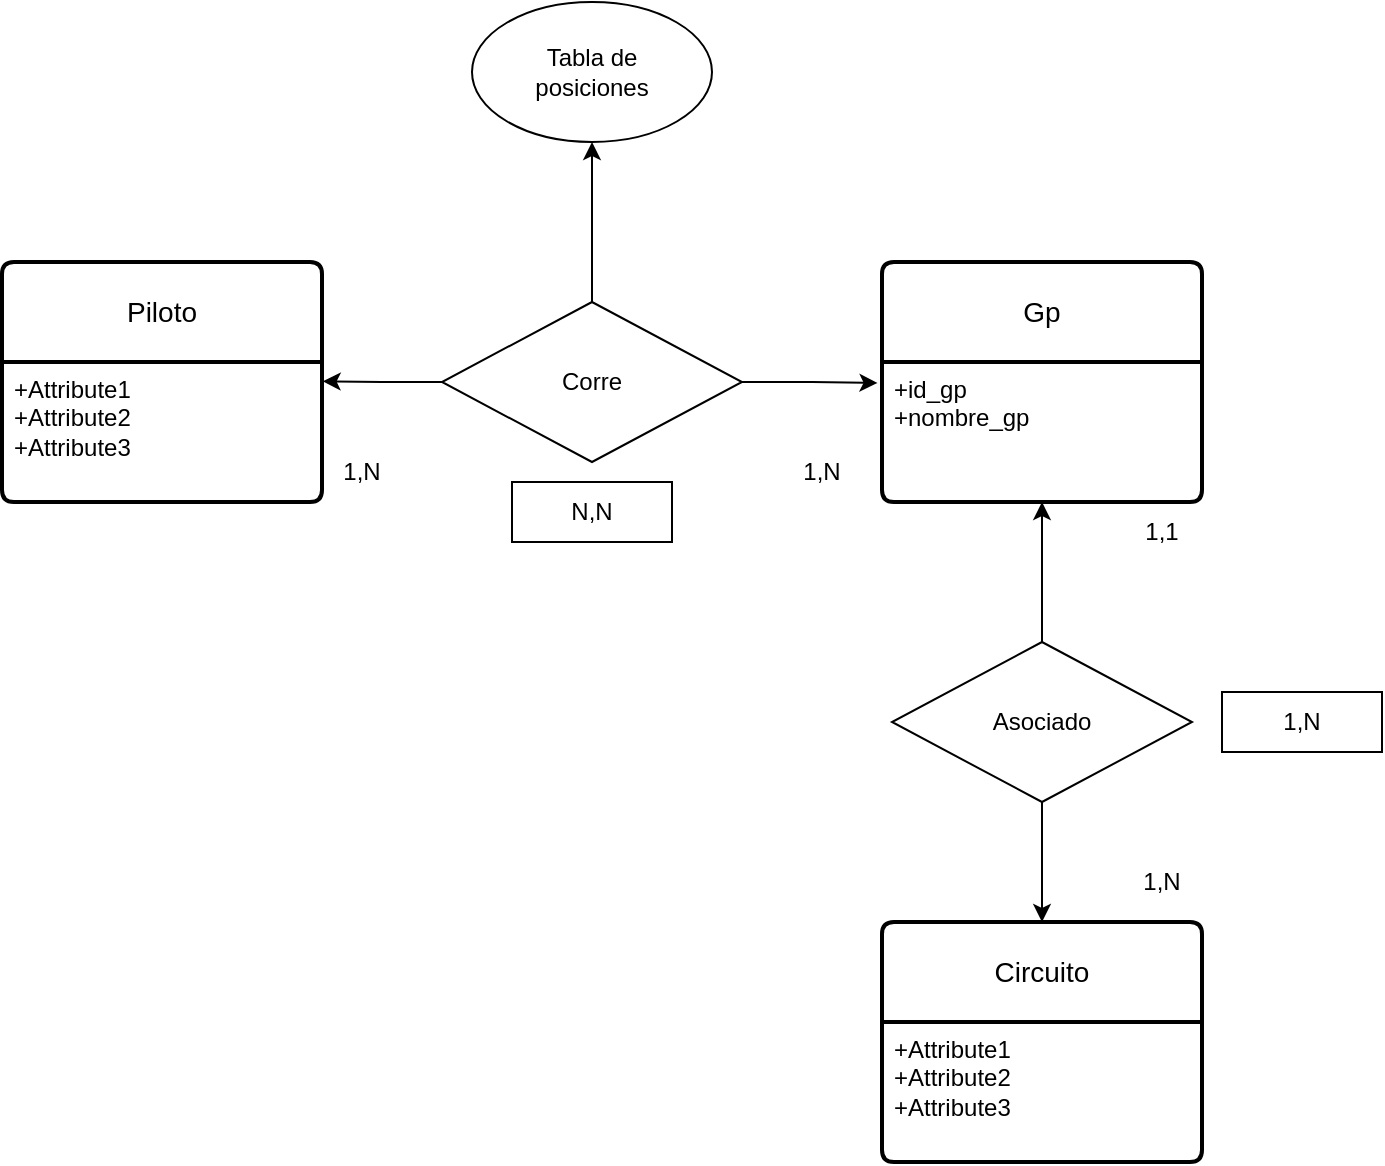 <mxfile version="21.0.6" type="github">
  <diagram id="R2lEEEUBdFMjLlhIrx00" name="Page-1">
    <mxGraphModel dx="712" dy="794" grid="1" gridSize="10" guides="1" tooltips="1" connect="1" arrows="1" fold="1" page="1" pageScale="1" pageWidth="850" pageHeight="1100" math="0" shadow="0" extFonts="Permanent Marker^https://fonts.googleapis.com/css?family=Permanent+Marker">
      <root>
        <mxCell id="0" />
        <mxCell id="1" parent="0" />
        <mxCell id="6QHOeeAbf4T5w57afwtd-38" value="Piloto" style="swimlane;childLayout=stackLayout;horizontal=1;startSize=50;horizontalStack=0;rounded=1;fontSize=14;fontStyle=0;strokeWidth=2;resizeParent=0;resizeLast=1;shadow=0;dashed=0;align=center;arcSize=4;whiteSpace=wrap;html=1;" vertex="1" parent="1">
          <mxGeometry x="110" y="240" width="160" height="120" as="geometry" />
        </mxCell>
        <mxCell id="6QHOeeAbf4T5w57afwtd-39" value="+Attribute1&#xa;+Attribute2&#xa;+Attribute3" style="align=left;strokeColor=none;fillColor=none;spacingLeft=4;fontSize=12;verticalAlign=top;resizable=0;rotatable=0;part=1;html=1;" vertex="1" parent="6QHOeeAbf4T5w57afwtd-38">
          <mxGeometry y="50" width="160" height="70" as="geometry" />
        </mxCell>
        <mxCell id="6QHOeeAbf4T5w57afwtd-40" value="Gp" style="swimlane;childLayout=stackLayout;horizontal=1;startSize=50;horizontalStack=0;rounded=1;fontSize=14;fontStyle=0;strokeWidth=2;resizeParent=0;resizeLast=1;shadow=0;dashed=0;align=center;arcSize=4;whiteSpace=wrap;html=1;" vertex="1" parent="1">
          <mxGeometry x="550" y="240" width="160" height="120" as="geometry" />
        </mxCell>
        <mxCell id="6QHOeeAbf4T5w57afwtd-41" value="+id_gp&lt;br&gt;+nombre_gp" style="align=left;strokeColor=none;fillColor=none;spacingLeft=4;fontSize=12;verticalAlign=top;resizable=0;rotatable=0;part=1;html=1;" vertex="1" parent="6QHOeeAbf4T5w57afwtd-40">
          <mxGeometry y="50" width="160" height="70" as="geometry" />
        </mxCell>
        <mxCell id="6QHOeeAbf4T5w57afwtd-42" value="1,N" style="text;html=1;strokeColor=none;fillColor=none;align=center;verticalAlign=middle;whiteSpace=wrap;rounded=0;" vertex="1" parent="1">
          <mxGeometry x="490" y="330" width="60" height="30" as="geometry" />
        </mxCell>
        <mxCell id="6QHOeeAbf4T5w57afwtd-43" value="1,N" style="text;html=1;strokeColor=none;fillColor=none;align=center;verticalAlign=middle;whiteSpace=wrap;rounded=0;" vertex="1" parent="1">
          <mxGeometry x="260" y="330" width="60" height="30" as="geometry" />
        </mxCell>
        <mxCell id="6QHOeeAbf4T5w57afwtd-48" style="edgeStyle=orthogonalEdgeStyle;rounded=0;orthogonalLoop=1;jettySize=auto;html=1;exitX=0;exitY=0.5;exitDx=0;exitDy=0;entryX=1.002;entryY=0.138;entryDx=0;entryDy=0;entryPerimeter=0;" edge="1" parent="1" source="6QHOeeAbf4T5w57afwtd-45" target="6QHOeeAbf4T5w57afwtd-39">
          <mxGeometry relative="1" as="geometry" />
        </mxCell>
        <mxCell id="6QHOeeAbf4T5w57afwtd-49" style="edgeStyle=orthogonalEdgeStyle;rounded=0;orthogonalLoop=1;jettySize=auto;html=1;exitX=1;exitY=0.5;exitDx=0;exitDy=0;entryX=-0.014;entryY=0.15;entryDx=0;entryDy=0;entryPerimeter=0;" edge="1" parent="1" source="6QHOeeAbf4T5w57afwtd-45" target="6QHOeeAbf4T5w57afwtd-41">
          <mxGeometry relative="1" as="geometry" />
        </mxCell>
        <mxCell id="6QHOeeAbf4T5w57afwtd-55" style="edgeStyle=orthogonalEdgeStyle;rounded=0;orthogonalLoop=1;jettySize=auto;html=1;exitX=0.5;exitY=0;exitDx=0;exitDy=0;entryX=0.5;entryY=1;entryDx=0;entryDy=0;" edge="1" parent="1" source="6QHOeeAbf4T5w57afwtd-45" target="6QHOeeAbf4T5w57afwtd-54">
          <mxGeometry relative="1" as="geometry" />
        </mxCell>
        <mxCell id="6QHOeeAbf4T5w57afwtd-45" value="" style="rhombus;whiteSpace=wrap;html=1;" vertex="1" parent="1">
          <mxGeometry x="330" y="260" width="150" height="80" as="geometry" />
        </mxCell>
        <mxCell id="6QHOeeAbf4T5w57afwtd-47" value="Corre" style="text;html=1;strokeColor=none;fillColor=none;align=center;verticalAlign=middle;whiteSpace=wrap;rounded=0;" vertex="1" parent="1">
          <mxGeometry x="375" y="285" width="60" height="30" as="geometry" />
        </mxCell>
        <mxCell id="6QHOeeAbf4T5w57afwtd-50" value="" style="rounded=0;whiteSpace=wrap;html=1;" vertex="1" parent="1">
          <mxGeometry x="365" y="350" width="80" height="30" as="geometry" />
        </mxCell>
        <mxCell id="6QHOeeAbf4T5w57afwtd-51" value="N,N" style="text;html=1;strokeColor=none;fillColor=none;align=center;verticalAlign=middle;whiteSpace=wrap;rounded=0;" vertex="1" parent="1">
          <mxGeometry x="375" y="350" width="60" height="30" as="geometry" />
        </mxCell>
        <mxCell id="6QHOeeAbf4T5w57afwtd-54" value="" style="ellipse;whiteSpace=wrap;html=1;" vertex="1" parent="1">
          <mxGeometry x="345" y="110" width="120" height="70" as="geometry" />
        </mxCell>
        <mxCell id="6QHOeeAbf4T5w57afwtd-56" value="Tabla de posiciones" style="text;html=1;strokeColor=none;fillColor=none;align=center;verticalAlign=middle;whiteSpace=wrap;rounded=0;" vertex="1" parent="1">
          <mxGeometry x="375" y="130" width="60" height="30" as="geometry" />
        </mxCell>
        <mxCell id="6QHOeeAbf4T5w57afwtd-59" style="edgeStyle=orthogonalEdgeStyle;rounded=0;orthogonalLoop=1;jettySize=auto;html=1;exitX=0.5;exitY=0;exitDx=0;exitDy=0;entryX=0.5;entryY=1;entryDx=0;entryDy=0;" edge="1" parent="1" source="6QHOeeAbf4T5w57afwtd-57" target="6QHOeeAbf4T5w57afwtd-41">
          <mxGeometry relative="1" as="geometry" />
        </mxCell>
        <mxCell id="6QHOeeAbf4T5w57afwtd-62" style="edgeStyle=orthogonalEdgeStyle;rounded=0;orthogonalLoop=1;jettySize=auto;html=1;exitX=0.5;exitY=1;exitDx=0;exitDy=0;entryX=0.5;entryY=0;entryDx=0;entryDy=0;" edge="1" parent="1" source="6QHOeeAbf4T5w57afwtd-57" target="6QHOeeAbf4T5w57afwtd-60">
          <mxGeometry relative="1" as="geometry" />
        </mxCell>
        <mxCell id="6QHOeeAbf4T5w57afwtd-57" value="" style="rhombus;whiteSpace=wrap;html=1;" vertex="1" parent="1">
          <mxGeometry x="555" y="430" width="150" height="80" as="geometry" />
        </mxCell>
        <mxCell id="6QHOeeAbf4T5w57afwtd-58" value="Asociado" style="text;html=1;strokeColor=none;fillColor=none;align=center;verticalAlign=middle;whiteSpace=wrap;rounded=0;" vertex="1" parent="1">
          <mxGeometry x="600" y="455" width="60" height="30" as="geometry" />
        </mxCell>
        <mxCell id="6QHOeeAbf4T5w57afwtd-60" value="Circuito" style="swimlane;childLayout=stackLayout;horizontal=1;startSize=50;horizontalStack=0;rounded=1;fontSize=14;fontStyle=0;strokeWidth=2;resizeParent=0;resizeLast=1;shadow=0;dashed=0;align=center;arcSize=4;whiteSpace=wrap;html=1;" vertex="1" parent="1">
          <mxGeometry x="550" y="570" width="160" height="120" as="geometry" />
        </mxCell>
        <mxCell id="6QHOeeAbf4T5w57afwtd-61" value="+Attribute1&#xa;+Attribute2&#xa;+Attribute3" style="align=left;strokeColor=none;fillColor=none;spacingLeft=4;fontSize=12;verticalAlign=top;resizable=0;rotatable=0;part=1;html=1;" vertex="1" parent="6QHOeeAbf4T5w57afwtd-60">
          <mxGeometry y="50" width="160" height="70" as="geometry" />
        </mxCell>
        <mxCell id="6QHOeeAbf4T5w57afwtd-63" value="1,1" style="text;html=1;strokeColor=none;fillColor=none;align=center;verticalAlign=middle;whiteSpace=wrap;rounded=0;" vertex="1" parent="1">
          <mxGeometry x="660" y="360" width="60" height="30" as="geometry" />
        </mxCell>
        <mxCell id="6QHOeeAbf4T5w57afwtd-64" value="1,N" style="text;html=1;strokeColor=none;fillColor=none;align=center;verticalAlign=middle;whiteSpace=wrap;rounded=0;" vertex="1" parent="1">
          <mxGeometry x="660" y="535" width="60" height="30" as="geometry" />
        </mxCell>
        <mxCell id="6QHOeeAbf4T5w57afwtd-65" value="" style="rounded=0;whiteSpace=wrap;html=1;" vertex="1" parent="1">
          <mxGeometry x="720" y="455" width="80" height="30" as="geometry" />
        </mxCell>
        <mxCell id="6QHOeeAbf4T5w57afwtd-66" value="1,N" style="text;html=1;strokeColor=none;fillColor=none;align=center;verticalAlign=middle;whiteSpace=wrap;rounded=0;" vertex="1" parent="1">
          <mxGeometry x="730" y="455" width="60" height="30" as="geometry" />
        </mxCell>
      </root>
    </mxGraphModel>
  </diagram>
</mxfile>
